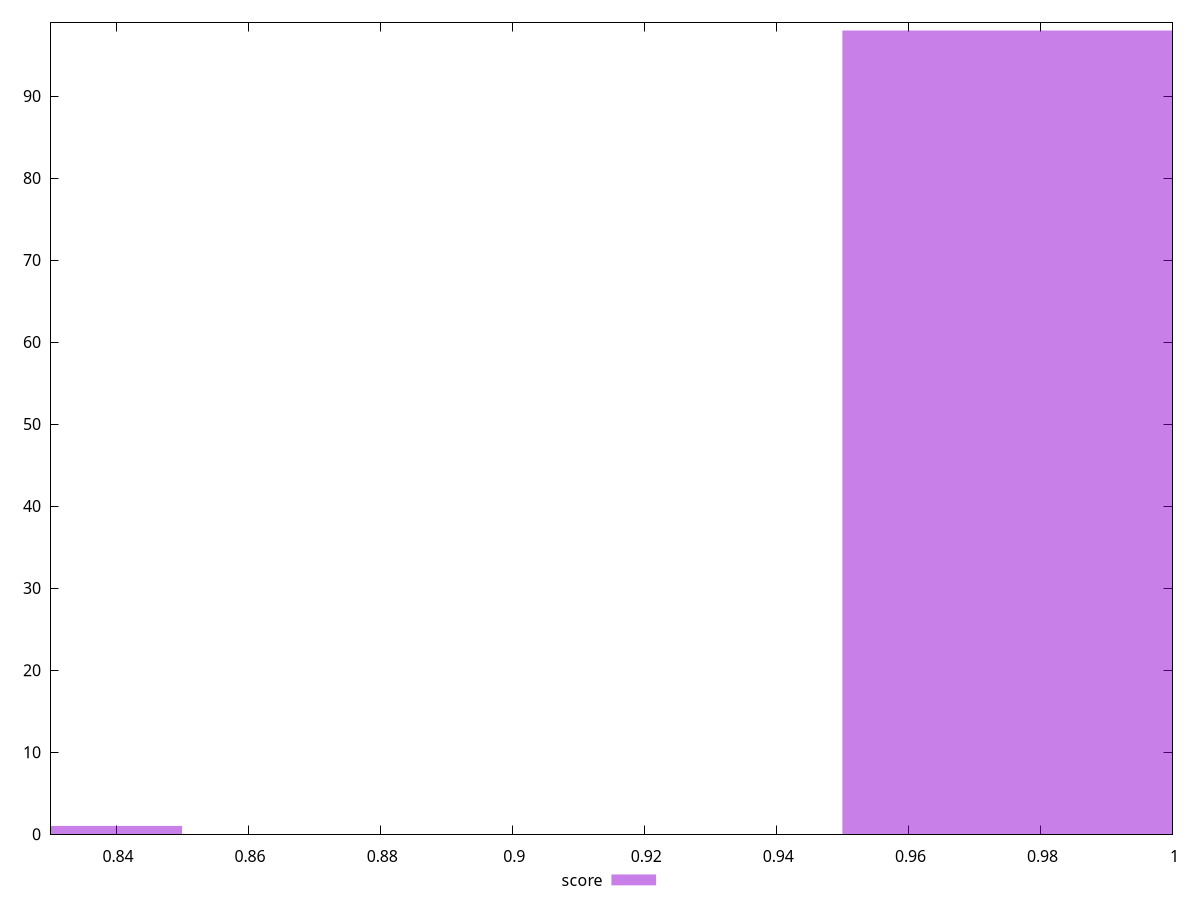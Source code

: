 reset

$score <<EOF
1 98
0.8 1
EOF

set key outside below
set boxwidth 0.1
set xrange [0.83:1]
set yrange [0:99]
set trange [0:99]
set style fill transparent solid 0.5 noborder
set terminal svg size 640, 490 enhanced background rgb 'white'
set output "reports/report_00030_2021-02-24T20-42-31.540Z/cumulative-layout-shift/samples/card/score/histogram.svg"

plot $score title "score" with boxes

reset

